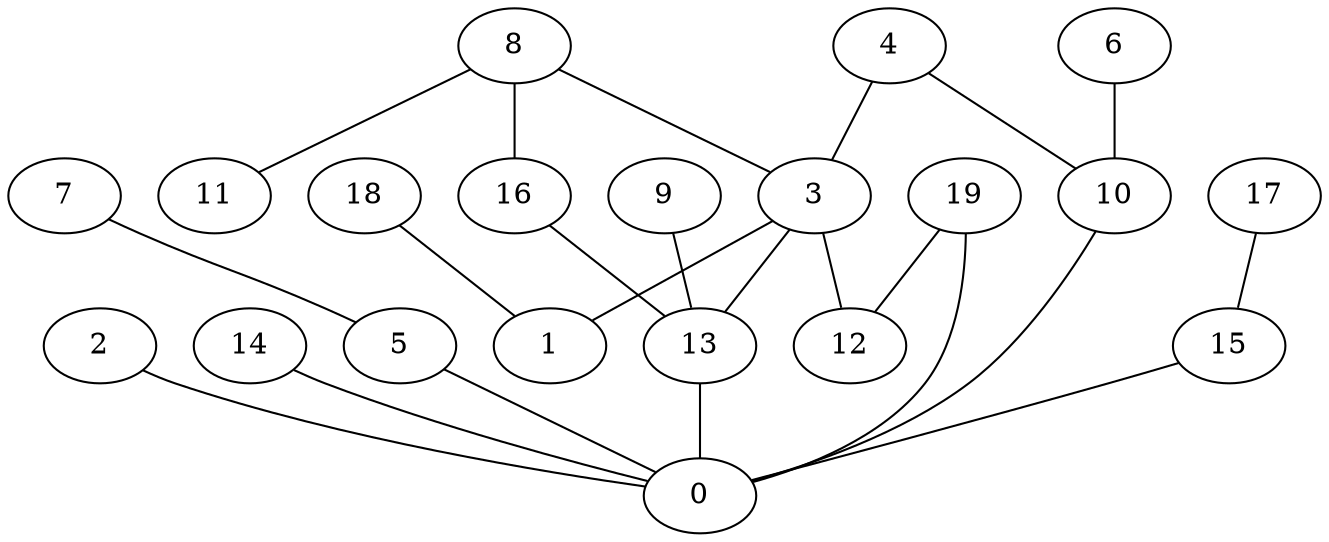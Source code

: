digraph GG_graph {

subgraph G_graph {
edge [color = black]
"14" -> "0" [dir = none]
"18" -> "1" [dir = none]
"5" -> "0" [dir = none]
"10" -> "0" [dir = none]
"17" -> "15" [dir = none]
"7" -> "5" [dir = none]
"15" -> "0" [dir = none]
"13" -> "0" [dir = none]
"19" -> "12" [dir = none]
"19" -> "0" [dir = none]
"6" -> "10" [dir = none]
"9" -> "13" [dir = none]
"8" -> "11" [dir = none]
"8" -> "3" [dir = none]
"3" -> "1" [dir = none]
"3" -> "13" [dir = none]
"16" -> "13" [dir = none]
"4" -> "10" [dir = none]
"2" -> "0" [dir = none]
"8" -> "16" [dir = none]
"3" -> "12" [dir = none]
"4" -> "3" [dir = none]
}

}
